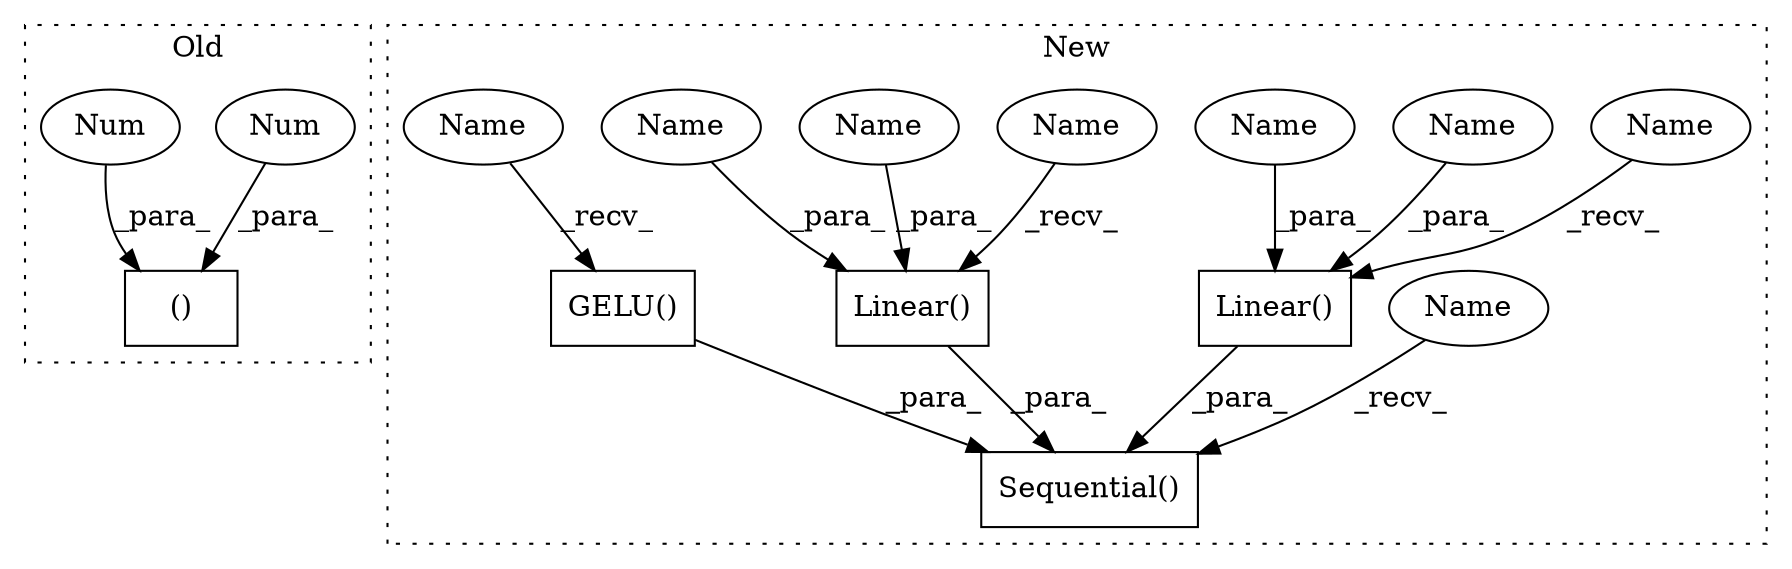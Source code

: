 digraph G {
subgraph cluster0 {
1 [label="()" a="54" s="2292" l="4" shape="box"];
5 [label="Num" a="76" s="2295" l="1" shape="ellipse"];
6 [label="Num" a="76" s="2293" l="1" shape="ellipse"];
label = "Old";
style="dotted";
}
subgraph cluster1 {
2 [label="GELU()" a="75" s="2172" l="9" shape="box"];
3 [label="Linear()" a="75" s="2123,2153" l="10,1" shape="box"];
4 [label="Linear()" a="75" s="2532,2562" l="10,1" shape="box"];
7 [label="Sequential()" a="75" s="2051,2563" l="31,14" shape="box"];
8 [label="Name" a="87" s="2553" l="9" shape="ellipse"];
9 [label="Name" a="87" s="2144" l="9" shape="ellipse"];
10 [label="Name" a="87" s="2133" l="9" shape="ellipse"];
11 [label="Name" a="87" s="2542" l="9" shape="ellipse"];
12 [label="Name" a="87" s="2051" l="2" shape="ellipse"];
13 [label="Name" a="87" s="2123" l="2" shape="ellipse"];
14 [label="Name" a="87" s="2532" l="2" shape="ellipse"];
15 [label="Name" a="87" s="2172" l="2" shape="ellipse"];
label = "New";
style="dotted";
}
2 -> 7 [label="_para_"];
3 -> 7 [label="_para_"];
4 -> 7 [label="_para_"];
5 -> 1 [label="_para_"];
6 -> 1 [label="_para_"];
8 -> 4 [label="_para_"];
9 -> 3 [label="_para_"];
10 -> 3 [label="_para_"];
11 -> 4 [label="_para_"];
12 -> 7 [label="_recv_"];
13 -> 3 [label="_recv_"];
14 -> 4 [label="_recv_"];
15 -> 2 [label="_recv_"];
}